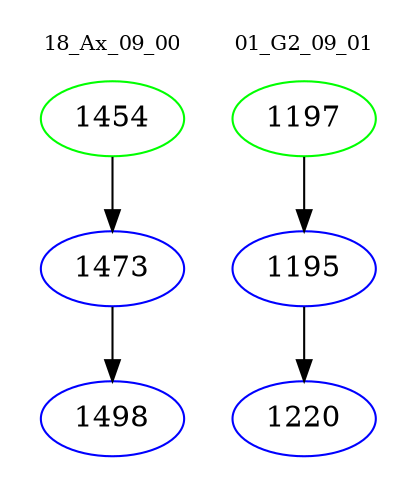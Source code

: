 digraph{
subgraph cluster_0 {
color = white
label = "18_Ax_09_00";
fontsize=10;
T0_1454 [label="1454", color="green"]
T0_1454 -> T0_1473 [color="black"]
T0_1473 [label="1473", color="blue"]
T0_1473 -> T0_1498 [color="black"]
T0_1498 [label="1498", color="blue"]
}
subgraph cluster_1 {
color = white
label = "01_G2_09_01";
fontsize=10;
T1_1197 [label="1197", color="green"]
T1_1197 -> T1_1195 [color="black"]
T1_1195 [label="1195", color="blue"]
T1_1195 -> T1_1220 [color="black"]
T1_1220 [label="1220", color="blue"]
}
}

